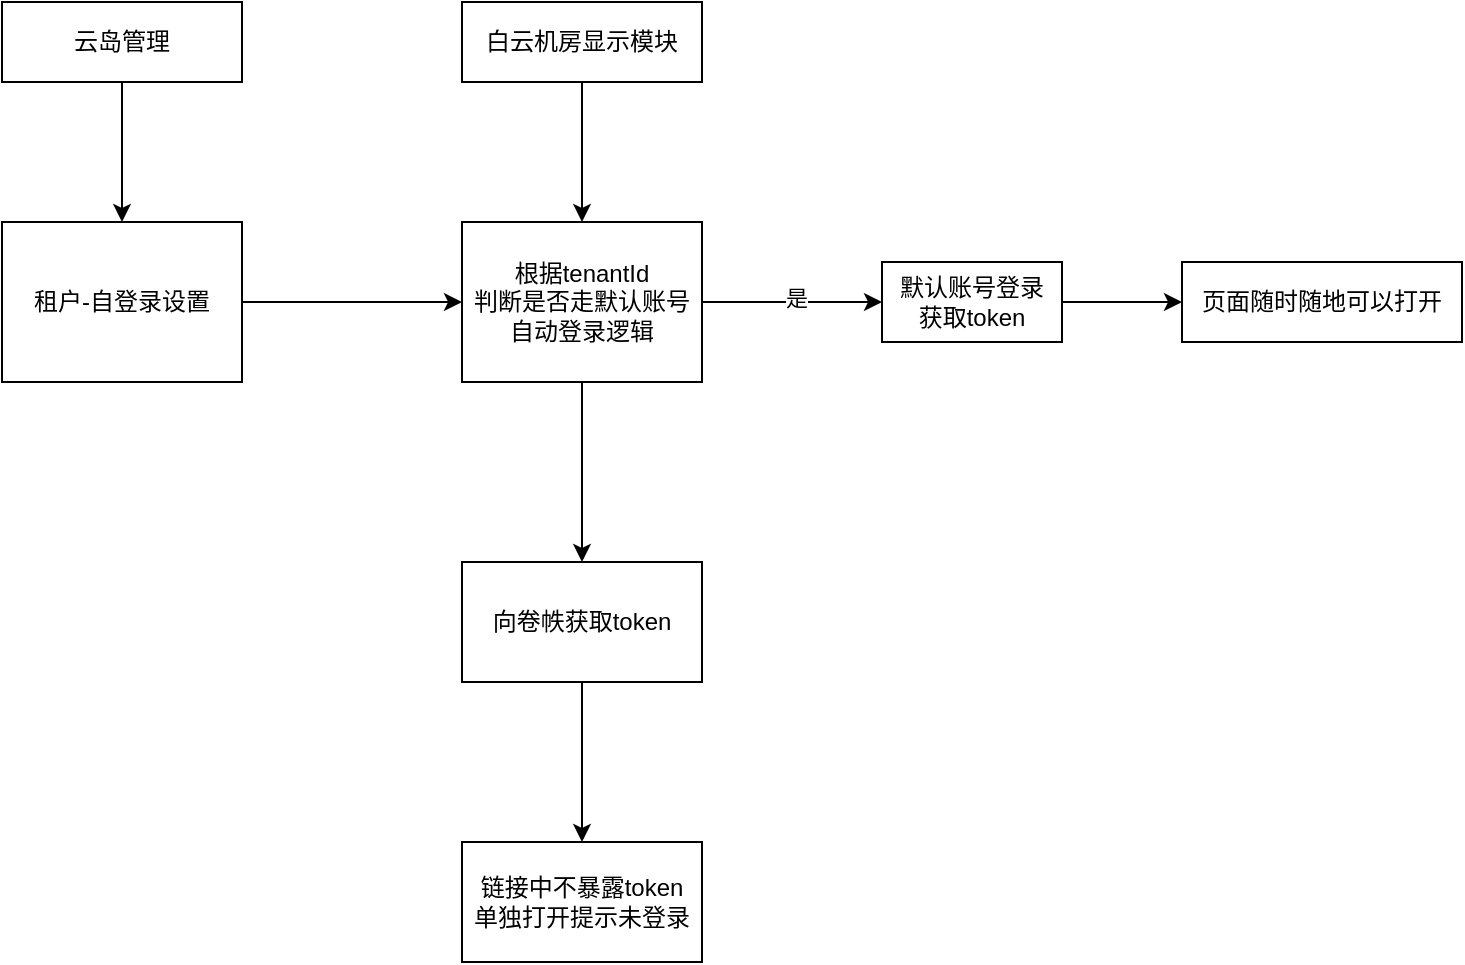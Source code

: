 <mxfile version="26.1.0">
  <diagram name="第 1 页" id="BuI69rM9r4TQNu60fSyg">
    <mxGraphModel dx="1434" dy="738" grid="1" gridSize="10" guides="1" tooltips="1" connect="1" arrows="1" fold="1" page="1" pageScale="1" pageWidth="827" pageHeight="1169" math="0" shadow="0">
      <root>
        <mxCell id="0" />
        <mxCell id="1" parent="0" />
        <mxCell id="QhHLWVHxjE9e42qX0wpD-3" value="" style="edgeStyle=orthogonalEdgeStyle;rounded=0;orthogonalLoop=1;jettySize=auto;html=1;" parent="1" source="QhHLWVHxjE9e42qX0wpD-1" target="QhHLWVHxjE9e42qX0wpD-2" edge="1">
          <mxGeometry relative="1" as="geometry" />
        </mxCell>
        <mxCell id="QhHLWVHxjE9e42qX0wpD-1" value="白云机房显示模块" style="rounded=0;whiteSpace=wrap;html=1;" parent="1" vertex="1">
          <mxGeometry x="400" y="30" width="120" height="40" as="geometry" />
        </mxCell>
        <mxCell id="QhHLWVHxjE9e42qX0wpD-7" value="" style="edgeStyle=orthogonalEdgeStyle;rounded=0;orthogonalLoop=1;jettySize=auto;html=1;" parent="1" source="QhHLWVHxjE9e42qX0wpD-2" target="QhHLWVHxjE9e42qX0wpD-6" edge="1">
          <mxGeometry relative="1" as="geometry" />
        </mxCell>
        <mxCell id="QhHLWVHxjE9e42qX0wpD-8" value="是" style="edgeLabel;html=1;align=center;verticalAlign=middle;resizable=0;points=[];" parent="QhHLWVHxjE9e42qX0wpD-7" vertex="1" connectable="0">
          <mxGeometry x="0.034" y="2" relative="1" as="geometry">
            <mxPoint as="offset" />
          </mxGeometry>
        </mxCell>
        <mxCell id="QhHLWVHxjE9e42qX0wpD-12" value="" style="edgeStyle=orthogonalEdgeStyle;rounded=0;orthogonalLoop=1;jettySize=auto;html=1;" parent="1" source="QhHLWVHxjE9e42qX0wpD-2" target="QhHLWVHxjE9e42qX0wpD-11" edge="1">
          <mxGeometry relative="1" as="geometry" />
        </mxCell>
        <mxCell id="QhHLWVHxjE9e42qX0wpD-2" value="根据tenantId&lt;br&gt;判断是否走默认账号自动登录逻辑" style="whiteSpace=wrap;html=1;rounded=0;" parent="1" vertex="1">
          <mxGeometry x="400" y="140" width="120" height="80" as="geometry" />
        </mxCell>
        <mxCell id="QhHLWVHxjE9e42qX0wpD-10" value="" style="edgeStyle=orthogonalEdgeStyle;rounded=0;orthogonalLoop=1;jettySize=auto;html=1;" parent="1" source="QhHLWVHxjE9e42qX0wpD-6" target="QhHLWVHxjE9e42qX0wpD-9" edge="1">
          <mxGeometry relative="1" as="geometry" />
        </mxCell>
        <mxCell id="QhHLWVHxjE9e42qX0wpD-6" value="默认账号登录&lt;br&gt;获取token" style="whiteSpace=wrap;html=1;rounded=0;" parent="1" vertex="1">
          <mxGeometry x="610" y="160" width="90" height="40" as="geometry" />
        </mxCell>
        <mxCell id="QhHLWVHxjE9e42qX0wpD-9" value="页面随时随地可以打开" style="whiteSpace=wrap;html=1;rounded=0;" parent="1" vertex="1">
          <mxGeometry x="760" y="160" width="140" height="40" as="geometry" />
        </mxCell>
        <mxCell id="_MUwFamqk6n-tNbShCEX-2" value="" style="edgeStyle=orthogonalEdgeStyle;rounded=0;orthogonalLoop=1;jettySize=auto;html=1;" edge="1" parent="1" source="QhHLWVHxjE9e42qX0wpD-11" target="_MUwFamqk6n-tNbShCEX-1">
          <mxGeometry relative="1" as="geometry" />
        </mxCell>
        <mxCell id="QhHLWVHxjE9e42qX0wpD-11" value="向卷帙获取token" style="whiteSpace=wrap;html=1;rounded=0;" parent="1" vertex="1">
          <mxGeometry x="400" y="310" width="120" height="60" as="geometry" />
        </mxCell>
        <mxCell id="QhHLWVHxjE9e42qX0wpD-15" style="edgeStyle=orthogonalEdgeStyle;rounded=0;orthogonalLoop=1;jettySize=auto;html=1;entryX=0.5;entryY=0;entryDx=0;entryDy=0;" parent="1" source="QhHLWVHxjE9e42qX0wpD-13" target="QhHLWVHxjE9e42qX0wpD-14" edge="1">
          <mxGeometry relative="1" as="geometry" />
        </mxCell>
        <mxCell id="QhHLWVHxjE9e42qX0wpD-13" value="云岛管理" style="rounded=0;whiteSpace=wrap;html=1;" parent="1" vertex="1">
          <mxGeometry x="170" y="30" width="120" height="40" as="geometry" />
        </mxCell>
        <mxCell id="QhHLWVHxjE9e42qX0wpD-16" style="edgeStyle=orthogonalEdgeStyle;rounded=0;orthogonalLoop=1;jettySize=auto;html=1;entryX=0;entryY=0.5;entryDx=0;entryDy=0;" parent="1" source="QhHLWVHxjE9e42qX0wpD-14" target="QhHLWVHxjE9e42qX0wpD-2" edge="1">
          <mxGeometry relative="1" as="geometry" />
        </mxCell>
        <mxCell id="QhHLWVHxjE9e42qX0wpD-14" value="租户-自登录设置" style="rounded=0;whiteSpace=wrap;html=1;" parent="1" vertex="1">
          <mxGeometry x="170" y="140" width="120" height="80" as="geometry" />
        </mxCell>
        <mxCell id="_MUwFamqk6n-tNbShCEX-1" value="链接中不暴露token&lt;div&gt;单独打开提示未登录&lt;/div&gt;" style="whiteSpace=wrap;html=1;rounded=0;" vertex="1" parent="1">
          <mxGeometry x="400" y="450" width="120" height="60" as="geometry" />
        </mxCell>
      </root>
    </mxGraphModel>
  </diagram>
</mxfile>
